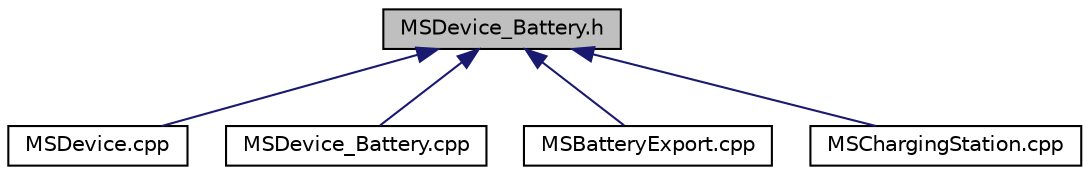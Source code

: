 digraph "MSDevice_Battery.h"
{
  edge [fontname="Helvetica",fontsize="10",labelfontname="Helvetica",labelfontsize="10"];
  node [fontname="Helvetica",fontsize="10",shape=record];
  Node69 [label="MSDevice_Battery.h",height=0.2,width=0.4,color="black", fillcolor="grey75", style="filled", fontcolor="black"];
  Node69 -> Node70 [dir="back",color="midnightblue",fontsize="10",style="solid",fontname="Helvetica"];
  Node70 [label="MSDevice.cpp",height=0.2,width=0.4,color="black", fillcolor="white", style="filled",URL="$d5/d76/_m_s_device_8cpp.html"];
  Node69 -> Node71 [dir="back",color="midnightblue",fontsize="10",style="solid",fontname="Helvetica"];
  Node71 [label="MSDevice_Battery.cpp",height=0.2,width=0.4,color="black", fillcolor="white", style="filled",URL="$d4/d20/_m_s_device___battery_8cpp.html"];
  Node69 -> Node72 [dir="back",color="midnightblue",fontsize="10",style="solid",fontname="Helvetica"];
  Node72 [label="MSBatteryExport.cpp",height=0.2,width=0.4,color="black", fillcolor="white", style="filled",URL="$d9/d5b/_m_s_battery_export_8cpp.html"];
  Node69 -> Node73 [dir="back",color="midnightblue",fontsize="10",style="solid",fontname="Helvetica"];
  Node73 [label="MSChargingStation.cpp",height=0.2,width=0.4,color="black", fillcolor="white", style="filled",URL="$dd/de9/_m_s_charging_station_8cpp.html"];
}
